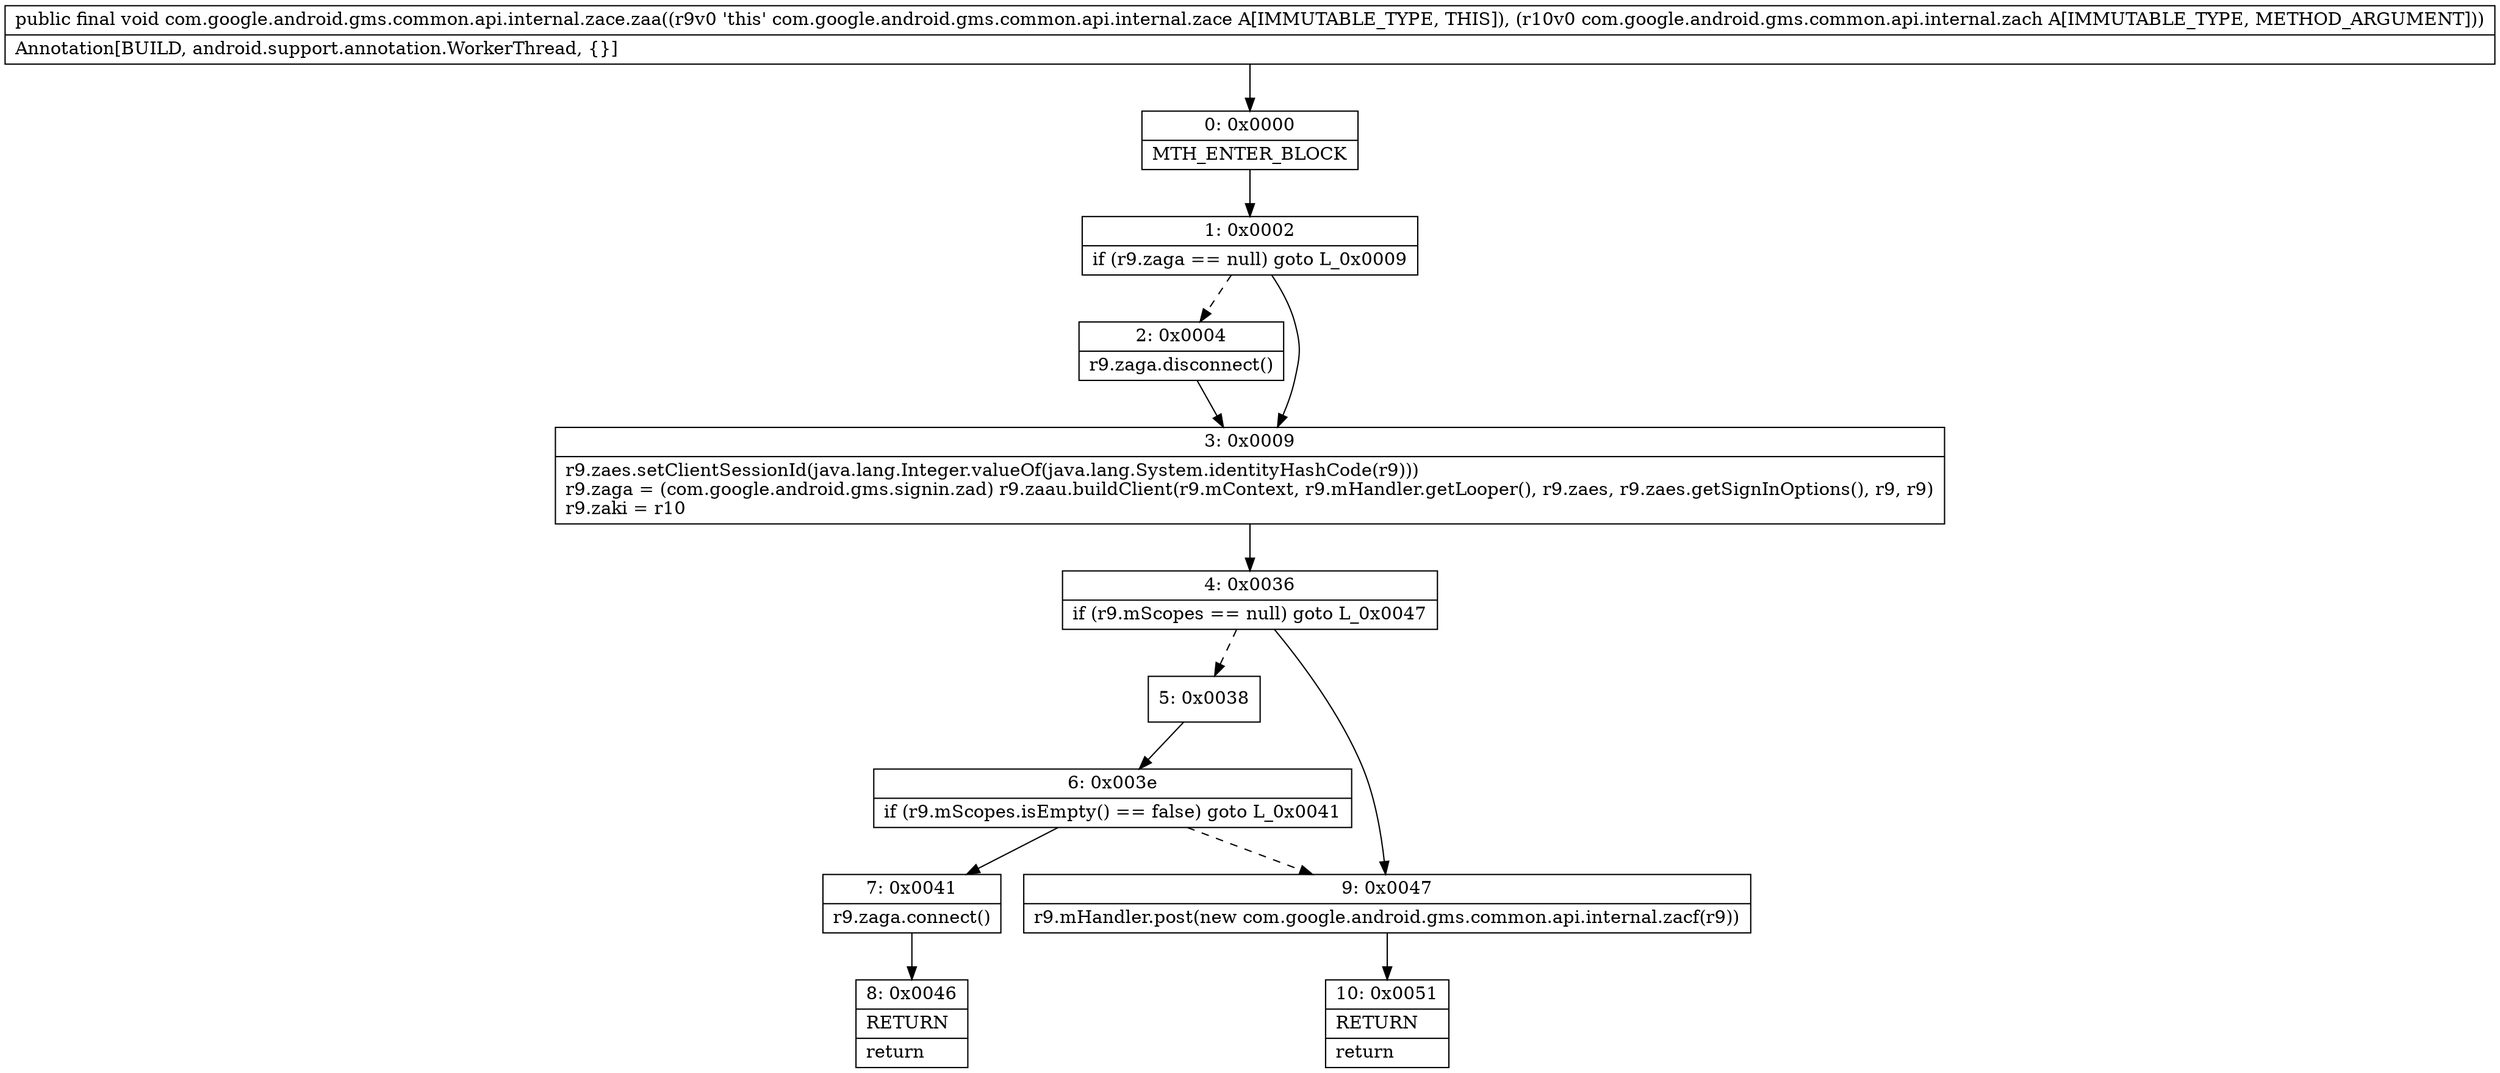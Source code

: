 digraph "CFG forcom.google.android.gms.common.api.internal.zace.zaa(Lcom\/google\/android\/gms\/common\/api\/internal\/zach;)V" {
Node_0 [shape=record,label="{0\:\ 0x0000|MTH_ENTER_BLOCK\l}"];
Node_1 [shape=record,label="{1\:\ 0x0002|if (r9.zaga == null) goto L_0x0009\l}"];
Node_2 [shape=record,label="{2\:\ 0x0004|r9.zaga.disconnect()\l}"];
Node_3 [shape=record,label="{3\:\ 0x0009|r9.zaes.setClientSessionId(java.lang.Integer.valueOf(java.lang.System.identityHashCode(r9)))\lr9.zaga = (com.google.android.gms.signin.zad) r9.zaau.buildClient(r9.mContext, r9.mHandler.getLooper(), r9.zaes, r9.zaes.getSignInOptions(), r9, r9)\lr9.zaki = r10\l}"];
Node_4 [shape=record,label="{4\:\ 0x0036|if (r9.mScopes == null) goto L_0x0047\l}"];
Node_5 [shape=record,label="{5\:\ 0x0038}"];
Node_6 [shape=record,label="{6\:\ 0x003e|if (r9.mScopes.isEmpty() == false) goto L_0x0041\l}"];
Node_7 [shape=record,label="{7\:\ 0x0041|r9.zaga.connect()\l}"];
Node_8 [shape=record,label="{8\:\ 0x0046|RETURN\l|return\l}"];
Node_9 [shape=record,label="{9\:\ 0x0047|r9.mHandler.post(new com.google.android.gms.common.api.internal.zacf(r9))\l}"];
Node_10 [shape=record,label="{10\:\ 0x0051|RETURN\l|return\l}"];
MethodNode[shape=record,label="{public final void com.google.android.gms.common.api.internal.zace.zaa((r9v0 'this' com.google.android.gms.common.api.internal.zace A[IMMUTABLE_TYPE, THIS]), (r10v0 com.google.android.gms.common.api.internal.zach A[IMMUTABLE_TYPE, METHOD_ARGUMENT]))  | Annotation[BUILD, android.support.annotation.WorkerThread, \{\}]\l}"];
MethodNode -> Node_0;
Node_0 -> Node_1;
Node_1 -> Node_2[style=dashed];
Node_1 -> Node_3;
Node_2 -> Node_3;
Node_3 -> Node_4;
Node_4 -> Node_5[style=dashed];
Node_4 -> Node_9;
Node_5 -> Node_6;
Node_6 -> Node_7;
Node_6 -> Node_9[style=dashed];
Node_7 -> Node_8;
Node_9 -> Node_10;
}

